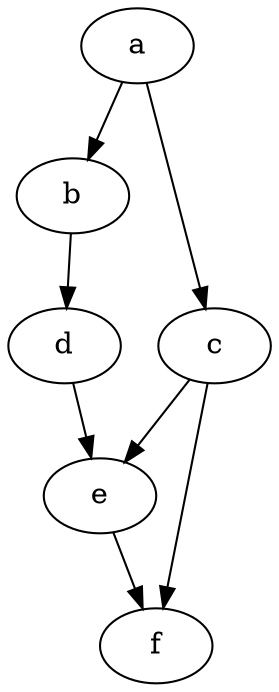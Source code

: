 digraph "g1" {
    a [Weight = 1];
    b [Weight = 1];
    c [Weight = 1];
    d [Weight = 1];
    e [Weight = 1];
    f [Weight = 1];
    a -> b [Weight = 1];
    a -> c [Weight = 1];
    b -> d [Weight = 1];
    c -> e [Weight = 1];
    c -> f [Weight = 1];
    d -> e [Weight = 1];
    e -> f [Weight = 1];
}